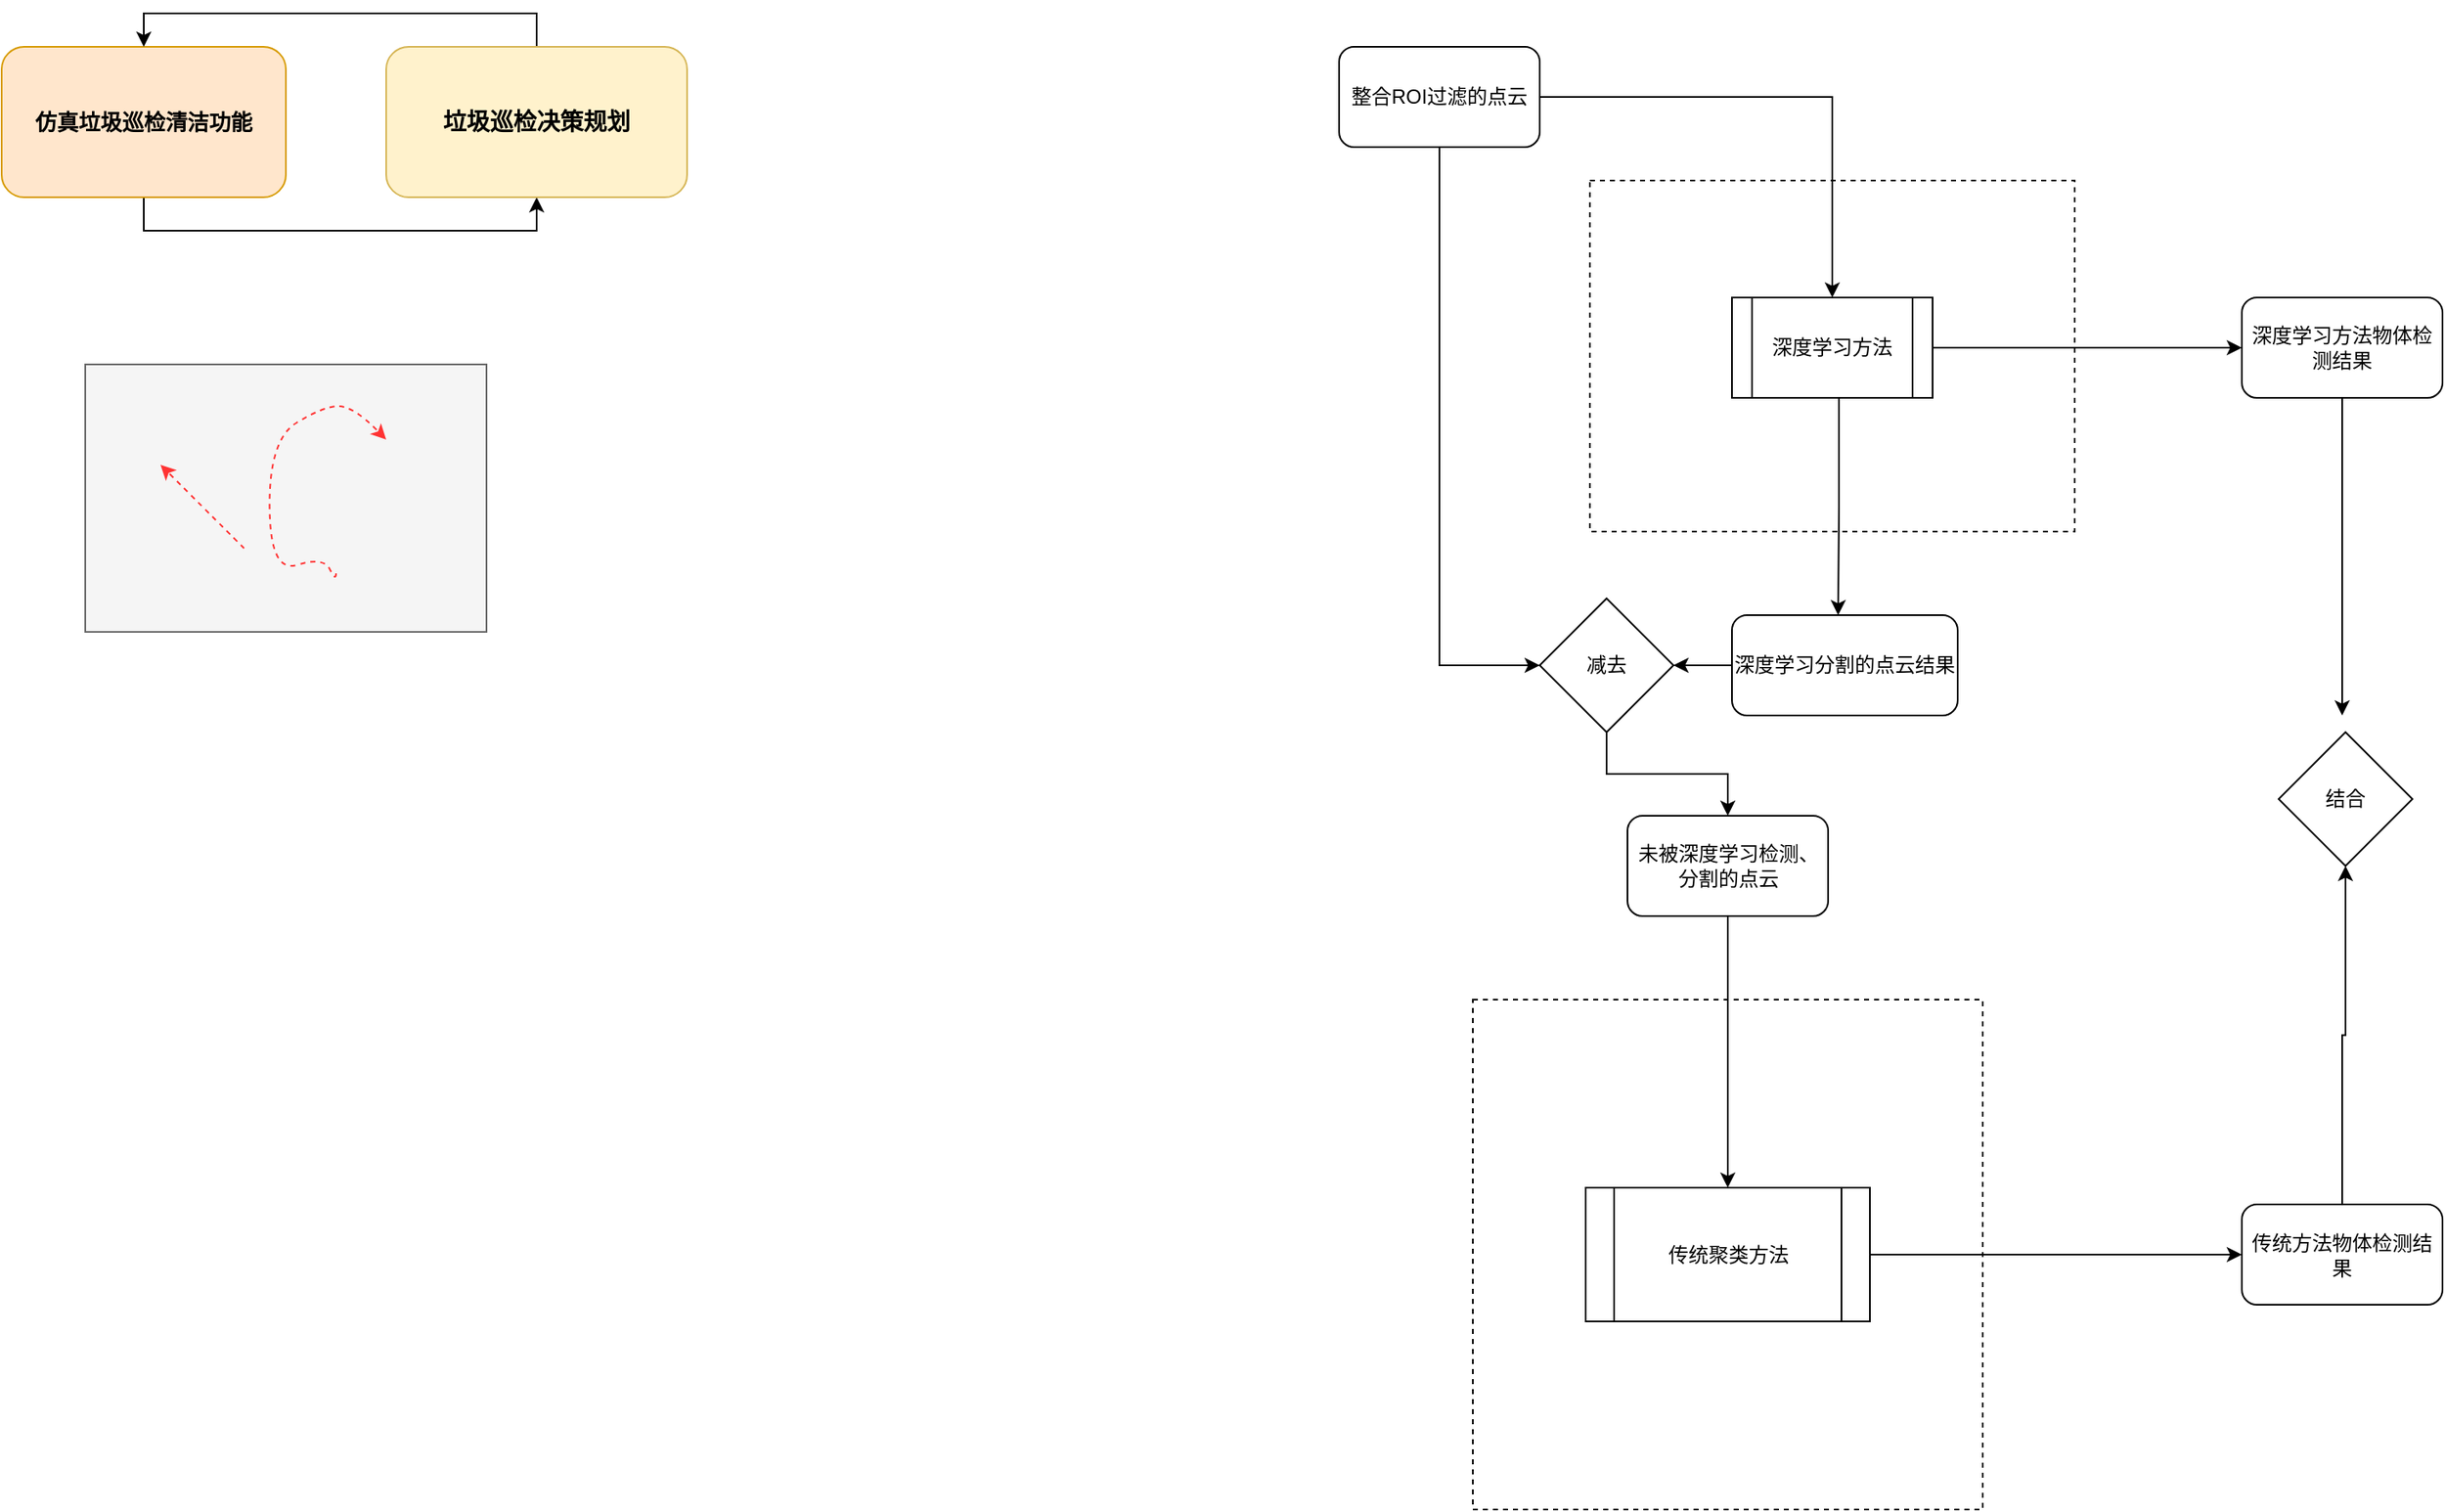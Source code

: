 <mxfile version="14.2.7" type="github">
  <diagram id="aMq6Zq6RJG1cN4NrK3JE" name="Page-1">
    <mxGraphModel dx="7110" dy="3755" grid="1" gridSize="10" guides="1" tooltips="1" connect="1" arrows="1" fold="1" page="1" pageScale="1" pageWidth="850" pageHeight="1100" math="0" shadow="0">
      <root>
        <mxCell id="0" />
        <mxCell id="1" parent="0" />
        <mxCell id="kvTNnoCJ3w9LI98lbVsP-5" style="edgeStyle=orthogonalEdgeStyle;rounded=0;orthogonalLoop=1;jettySize=auto;html=1;exitX=0.5;exitY=1;exitDx=0;exitDy=0;entryX=0.5;entryY=1;entryDx=0;entryDy=0;" parent="1" source="kvTNnoCJ3w9LI98lbVsP-1" target="kvTNnoCJ3w9LI98lbVsP-2" edge="1">
          <mxGeometry relative="1" as="geometry" />
        </mxCell>
        <mxCell id="kvTNnoCJ3w9LI98lbVsP-1" value="&lt;font style=&quot;font-size: 13px&quot;&gt;&lt;b&gt;仿真垃圾巡检清洁功能&lt;/b&gt;&lt;/font&gt;" style="rounded=1;whiteSpace=wrap;html=1;fillColor=#ffe6cc;strokeColor=#d79b00;" parent="1" vertex="1">
          <mxGeometry x="290" y="230" width="170" height="90" as="geometry" />
        </mxCell>
        <mxCell id="kvTNnoCJ3w9LI98lbVsP-4" style="edgeStyle=orthogonalEdgeStyle;rounded=0;orthogonalLoop=1;jettySize=auto;html=1;exitX=0.5;exitY=0;exitDx=0;exitDy=0;entryX=0.5;entryY=0;entryDx=0;entryDy=0;" parent="1" source="kvTNnoCJ3w9LI98lbVsP-2" target="kvTNnoCJ3w9LI98lbVsP-1" edge="1">
          <mxGeometry relative="1" as="geometry" />
        </mxCell>
        <mxCell id="kvTNnoCJ3w9LI98lbVsP-2" value="&lt;b&gt;&lt;font style=&quot;font-size: 14px&quot;&gt;垃圾巡检决策规划&lt;/font&gt;&lt;/b&gt;" style="rounded=1;whiteSpace=wrap;html=1;fillColor=#fff2cc;strokeColor=#d6b656;" parent="1" vertex="1">
          <mxGeometry x="520" y="230" width="180" height="90" as="geometry" />
        </mxCell>
        <mxCell id="kvTNnoCJ3w9LI98lbVsP-7" value="" style="rounded=0;whiteSpace=wrap;html=1;fillColor=#f5f5f5;strokeColor=#666666;fontColor=#333333;" parent="1" vertex="1">
          <mxGeometry x="340" y="420" width="240" height="160" as="geometry" />
        </mxCell>
        <mxCell id="kvTNnoCJ3w9LI98lbVsP-8" value="" style="shape=image;html=1;verticalAlign=top;verticalLabelPosition=bottom;labelBackgroundColor=#ffffff;imageAspect=0;aspect=fixed;image=https://cdn3.iconfinder.com/data/icons/mix-and-miscellaneous/93/cross_handrawn_close-128.png" parent="1" vertex="1">
          <mxGeometry x="380" y="470" width="10" height="10" as="geometry" />
        </mxCell>
        <mxCell id="kvTNnoCJ3w9LI98lbVsP-9" value="" style="shape=image;html=1;verticalAlign=top;verticalLabelPosition=bottom;labelBackgroundColor=#ffffff;imageAspect=0;aspect=fixed;image=https://cdn3.iconfinder.com/data/icons/mix-and-miscellaneous/93/cross_handrawn_close-128.png" parent="1" vertex="1">
          <mxGeometry x="390" y="480" width="10" height="10" as="geometry" />
        </mxCell>
        <mxCell id="kvTNnoCJ3w9LI98lbVsP-10" value="" style="shape=image;html=1;verticalAlign=top;verticalLabelPosition=bottom;labelBackgroundColor=#ffffff;imageAspect=0;aspect=fixed;image=https://cdn3.iconfinder.com/data/icons/mix-and-miscellaneous/93/cross_handrawn_close-128.png" parent="1" vertex="1">
          <mxGeometry x="380" y="510" width="10" height="10" as="geometry" />
        </mxCell>
        <mxCell id="kvTNnoCJ3w9LI98lbVsP-11" value="" style="shape=image;html=1;verticalAlign=top;verticalLabelPosition=bottom;labelBackgroundColor=#ffffff;imageAspect=0;aspect=fixed;image=https://cdn3.iconfinder.com/data/icons/mix-and-miscellaneous/93/cross_handrawn_close-128.png" parent="1" vertex="1">
          <mxGeometry x="450" y="460" width="10" height="10" as="geometry" />
        </mxCell>
        <mxCell id="kvTNnoCJ3w9LI98lbVsP-12" value="" style="shape=image;html=1;verticalAlign=top;verticalLabelPosition=bottom;labelBackgroundColor=#ffffff;imageAspect=0;aspect=fixed;image=https://cdn3.iconfinder.com/data/icons/mix-and-miscellaneous/93/cross_handrawn_close-128.png" parent="1" vertex="1">
          <mxGeometry x="425" y="490" width="10" height="10" as="geometry" />
        </mxCell>
        <mxCell id="kvTNnoCJ3w9LI98lbVsP-13" value="" style="shape=image;html=1;verticalAlign=top;verticalLabelPosition=bottom;labelBackgroundColor=#ffffff;imageAspect=0;aspect=fixed;image=https://cdn3.iconfinder.com/data/icons/mix-and-miscellaneous/93/cross_handrawn_close-128.png" parent="1" vertex="1">
          <mxGeometry x="470" y="520" width="10" height="10" as="geometry" />
        </mxCell>
        <mxCell id="kvTNnoCJ3w9LI98lbVsP-14" value="" style="shape=image;html=1;verticalAlign=top;verticalLabelPosition=bottom;labelBackgroundColor=#ffffff;imageAspect=0;aspect=fixed;image=https://cdn3.iconfinder.com/data/icons/mix-and-miscellaneous/93/cross_handrawn_close-128.png" parent="1" vertex="1">
          <mxGeometry x="520" y="470" width="10" height="10" as="geometry" />
        </mxCell>
        <mxCell id="kvTNnoCJ3w9LI98lbVsP-15" value="" style="shape=image;html=1;verticalAlign=top;verticalLabelPosition=bottom;labelBackgroundColor=#ffffff;imageAspect=0;aspect=fixed;image=https://cdn3.iconfinder.com/data/icons/mix-and-miscellaneous/93/cross_handrawn_close-128.png" parent="1" vertex="1">
          <mxGeometry x="485" y="480" width="10" height="10" as="geometry" />
        </mxCell>
        <mxCell id="kvTNnoCJ3w9LI98lbVsP-17" value="" style="curved=1;endArrow=classic;html=1;dashed=1;strokeColor=#FF3333;" parent="1" edge="1">
          <mxGeometry width="50" height="50" relative="1" as="geometry">
            <mxPoint x="435" y="530" as="sourcePoint" />
            <mxPoint x="385" y="480" as="targetPoint" />
            <Array as="points">
              <mxPoint x="435" y="530" />
              <mxPoint x="385" y="480" />
            </Array>
          </mxGeometry>
        </mxCell>
        <mxCell id="kvTNnoCJ3w9LI98lbVsP-18" value="" style="curved=1;endArrow=classic;html=1;dashed=1;strokeColor=#FF3333;entryX=0.25;entryY=0;entryDx=0;entryDy=0;" parent="1" edge="1">
          <mxGeometry width="50" height="50" relative="1" as="geometry">
            <mxPoint x="490" y="545" as="sourcePoint" />
            <mxPoint x="520" y="465" as="targetPoint" />
            <Array as="points">
              <mxPoint x="490" y="550" />
              <mxPoint x="482.5" y="535" />
              <mxPoint x="450.5" y="545" />
              <mxPoint x="450" y="465" />
              <mxPoint x="482.5" y="445" />
              <mxPoint x="500.5" y="445" />
            </Array>
          </mxGeometry>
        </mxCell>
        <mxCell id="kvTNnoCJ3w9LI98lbVsP-6" value="" style="shape=image;html=1;verticalAlign=top;verticalLabelPosition=bottom;labelBackgroundColor=#ffffff;imageAspect=0;aspect=fixed;image=https://cdn0.iconfinder.com/data/icons/streamline-emoji-1/48/094-robot-face-3-128.png" parent="1" vertex="1">
          <mxGeometry x="510" y="510" width="70" height="70" as="geometry" />
        </mxCell>
        <mxCell id="TftbCHg9WknwbCTgrw1A-10" style="edgeStyle=orthogonalEdgeStyle;rounded=0;orthogonalLoop=1;jettySize=auto;html=1;exitX=0.5;exitY=1;exitDx=0;exitDy=0;entryX=0;entryY=0.5;entryDx=0;entryDy=0;" edge="1" parent="1" source="TftbCHg9WknwbCTgrw1A-1" target="TftbCHg9WknwbCTgrw1A-9">
          <mxGeometry relative="1" as="geometry" />
        </mxCell>
        <mxCell id="TftbCHg9WknwbCTgrw1A-1" value="整合ROI过滤的点云" style="rounded=1;whiteSpace=wrap;html=1;" vertex="1" parent="1">
          <mxGeometry x="1090" y="230" width="120" height="60" as="geometry" />
        </mxCell>
        <mxCell id="TftbCHg9WknwbCTgrw1A-2" value="" style="rounded=0;whiteSpace=wrap;html=1;dashed=1;" vertex="1" parent="1">
          <mxGeometry x="1240" y="310" width="290" height="210" as="geometry" />
        </mxCell>
        <mxCell id="TftbCHg9WknwbCTgrw1A-8" style="edgeStyle=orthogonalEdgeStyle;rounded=0;orthogonalLoop=1;jettySize=auto;html=1;exitX=0.5;exitY=1;exitDx=0;exitDy=0;" edge="1" parent="1">
          <mxGeometry relative="1" as="geometry">
            <mxPoint x="1381" y="440" as="sourcePoint" />
            <mxPoint x="1388.5" y="570" as="targetPoint" />
            <Array as="points">
              <mxPoint x="1389" y="440" />
              <mxPoint x="1389" y="505" />
            </Array>
          </mxGeometry>
        </mxCell>
        <mxCell id="TftbCHg9WknwbCTgrw1A-23" style="edgeStyle=orthogonalEdgeStyle;rounded=0;orthogonalLoop=1;jettySize=auto;html=1;exitX=1;exitY=0.5;exitDx=0;exitDy=0;" edge="1" parent="1" source="TftbCHg9WknwbCTgrw1A-4" target="TftbCHg9WknwbCTgrw1A-21">
          <mxGeometry relative="1" as="geometry" />
        </mxCell>
        <mxCell id="TftbCHg9WknwbCTgrw1A-4" value="深度学习方法" style="shape=process;whiteSpace=wrap;html=1;backgroundOutline=1;" vertex="1" parent="1">
          <mxGeometry x="1325" y="380" width="120" height="60" as="geometry" />
        </mxCell>
        <mxCell id="TftbCHg9WknwbCTgrw1A-5" style="edgeStyle=orthogonalEdgeStyle;rounded=0;orthogonalLoop=1;jettySize=auto;html=1;exitX=1;exitY=0.5;exitDx=0;exitDy=0;" edge="1" parent="1" source="TftbCHg9WknwbCTgrw1A-1" target="TftbCHg9WknwbCTgrw1A-4">
          <mxGeometry relative="1" as="geometry" />
        </mxCell>
        <mxCell id="TftbCHg9WknwbCTgrw1A-11" style="edgeStyle=orthogonalEdgeStyle;rounded=0;orthogonalLoop=1;jettySize=auto;html=1;exitX=0;exitY=0.5;exitDx=0;exitDy=0;entryX=1;entryY=0.5;entryDx=0;entryDy=0;" edge="1" parent="1" source="TftbCHg9WknwbCTgrw1A-7" target="TftbCHg9WknwbCTgrw1A-9">
          <mxGeometry relative="1" as="geometry" />
        </mxCell>
        <mxCell id="TftbCHg9WknwbCTgrw1A-7" value="深度学习分割的点云结果" style="rounded=1;whiteSpace=wrap;html=1;" vertex="1" parent="1">
          <mxGeometry x="1325" y="570" width="135" height="60" as="geometry" />
        </mxCell>
        <mxCell id="TftbCHg9WknwbCTgrw1A-13" style="edgeStyle=orthogonalEdgeStyle;rounded=0;orthogonalLoop=1;jettySize=auto;html=1;exitX=0.5;exitY=1;exitDx=0;exitDy=0;" edge="1" parent="1" source="TftbCHg9WknwbCTgrw1A-9" target="TftbCHg9WknwbCTgrw1A-12">
          <mxGeometry relative="1" as="geometry" />
        </mxCell>
        <mxCell id="TftbCHg9WknwbCTgrw1A-9" value="减去" style="rhombus;whiteSpace=wrap;html=1;" vertex="1" parent="1">
          <mxGeometry x="1210" y="560" width="80" height="80" as="geometry" />
        </mxCell>
        <mxCell id="TftbCHg9WknwbCTgrw1A-12" value="未被深度学习检测、分割的点云" style="rounded=1;whiteSpace=wrap;html=1;" vertex="1" parent="1">
          <mxGeometry x="1262.5" y="690" width="120" height="60" as="geometry" />
        </mxCell>
        <mxCell id="TftbCHg9WknwbCTgrw1A-16" value="" style="whiteSpace=wrap;html=1;aspect=fixed;dashed=1;" vertex="1" parent="1">
          <mxGeometry x="1170" y="800" width="305" height="305" as="geometry" />
        </mxCell>
        <mxCell id="TftbCHg9WknwbCTgrw1A-20" style="edgeStyle=orthogonalEdgeStyle;rounded=0;orthogonalLoop=1;jettySize=auto;html=1;exitX=1;exitY=0.5;exitDx=0;exitDy=0;entryX=0;entryY=0.5;entryDx=0;entryDy=0;" edge="1" parent="1" source="TftbCHg9WknwbCTgrw1A-17" target="TftbCHg9WknwbCTgrw1A-19">
          <mxGeometry relative="1" as="geometry" />
        </mxCell>
        <mxCell id="TftbCHg9WknwbCTgrw1A-17" value="传统聚类方法" style="shape=process;whiteSpace=wrap;html=1;backgroundOutline=1;" vertex="1" parent="1">
          <mxGeometry x="1237.5" y="912.5" width="170" height="80" as="geometry" />
        </mxCell>
        <mxCell id="TftbCHg9WknwbCTgrw1A-18" style="edgeStyle=orthogonalEdgeStyle;rounded=0;orthogonalLoop=1;jettySize=auto;html=1;exitX=0.5;exitY=1;exitDx=0;exitDy=0;entryX=0.5;entryY=0;entryDx=0;entryDy=0;" edge="1" parent="1" source="TftbCHg9WknwbCTgrw1A-12" target="TftbCHg9WknwbCTgrw1A-17">
          <mxGeometry relative="1" as="geometry" />
        </mxCell>
        <mxCell id="TftbCHg9WknwbCTgrw1A-26" style="edgeStyle=orthogonalEdgeStyle;rounded=0;orthogonalLoop=1;jettySize=auto;html=1;" edge="1" parent="1" source="TftbCHg9WknwbCTgrw1A-19" target="TftbCHg9WknwbCTgrw1A-24">
          <mxGeometry relative="1" as="geometry" />
        </mxCell>
        <mxCell id="TftbCHg9WknwbCTgrw1A-19" value="传统方法物体检测结果" style="rounded=1;whiteSpace=wrap;html=1;" vertex="1" parent="1">
          <mxGeometry x="1630" y="922.5" width="120" height="60" as="geometry" />
        </mxCell>
        <mxCell id="TftbCHg9WknwbCTgrw1A-25" style="edgeStyle=orthogonalEdgeStyle;rounded=0;orthogonalLoop=1;jettySize=auto;html=1;exitX=0.5;exitY=1;exitDx=0;exitDy=0;" edge="1" parent="1" source="TftbCHg9WknwbCTgrw1A-21">
          <mxGeometry relative="1" as="geometry">
            <mxPoint x="1690" y="630" as="targetPoint" />
          </mxGeometry>
        </mxCell>
        <mxCell id="TftbCHg9WknwbCTgrw1A-21" value="深度学习方法物体检测结果" style="rounded=1;whiteSpace=wrap;html=1;" vertex="1" parent="1">
          <mxGeometry x="1630" y="380" width="120" height="60" as="geometry" />
        </mxCell>
        <mxCell id="TftbCHg9WknwbCTgrw1A-24" value="结合" style="rhombus;whiteSpace=wrap;html=1;" vertex="1" parent="1">
          <mxGeometry x="1652" y="640" width="80" height="80" as="geometry" />
        </mxCell>
      </root>
    </mxGraphModel>
  </diagram>
</mxfile>
